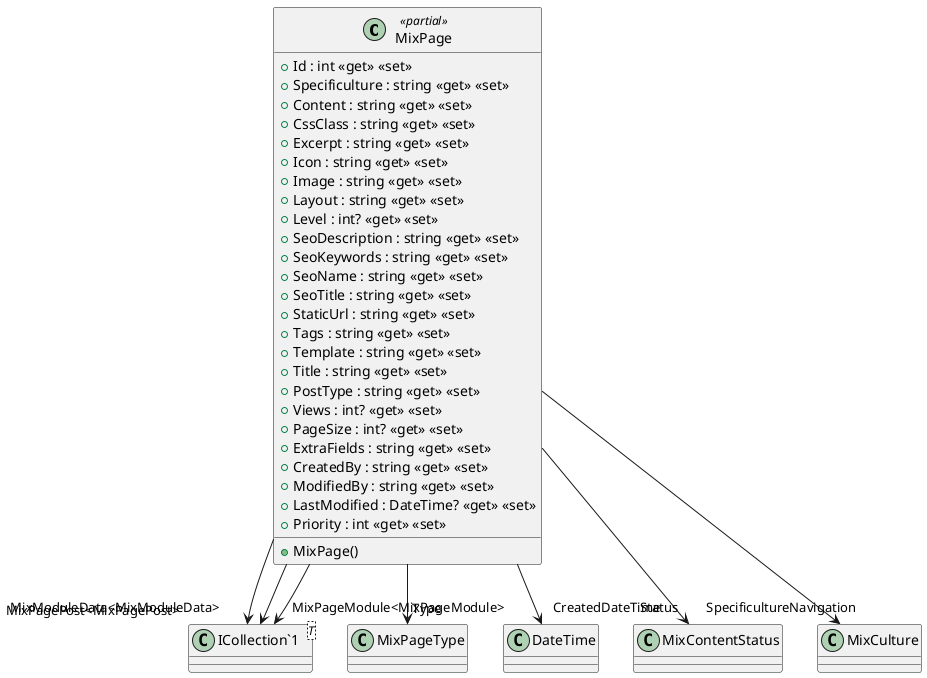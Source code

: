 @startuml
class MixPage <<partial>> {
    + MixPage()
    + Id : int <<get>> <<set>>
    + Specificulture : string <<get>> <<set>>
    + Content : string <<get>> <<set>>
    + CssClass : string <<get>> <<set>>
    + Excerpt : string <<get>> <<set>>
    + Icon : string <<get>> <<set>>
    + Image : string <<get>> <<set>>
    + Layout : string <<get>> <<set>>
    + Level : int? <<get>> <<set>>
    + SeoDescription : string <<get>> <<set>>
    + SeoKeywords : string <<get>> <<set>>
    + SeoName : string <<get>> <<set>>
    + SeoTitle : string <<get>> <<set>>
    + StaticUrl : string <<get>> <<set>>
    + Tags : string <<get>> <<set>>
    + Template : string <<get>> <<set>>
    + Title : string <<get>> <<set>>
    + PostType : string <<get>> <<set>>
    + Views : int? <<get>> <<set>>
    + PageSize : int? <<get>> <<set>>
    + ExtraFields : string <<get>> <<set>>
    + CreatedBy : string <<get>> <<set>>
    + ModifiedBy : string <<get>> <<set>>
    + LastModified : DateTime? <<get>> <<set>>
    + Priority : int <<get>> <<set>>
}
class "ICollection`1"<T> {
}
MixPage --> "Type" MixPageType
MixPage --> "CreatedDateTime" DateTime
MixPage --> "Status" MixContentStatus
MixPage --> "SpecificultureNavigation" MixCulture
MixPage --> "MixModuleData<MixModuleData>" "ICollection`1"
MixPage --> "MixPageModule<MixPageModule>" "ICollection`1"
MixPage --> "MixPagePost<MixPagePost>" "ICollection`1"
@enduml
